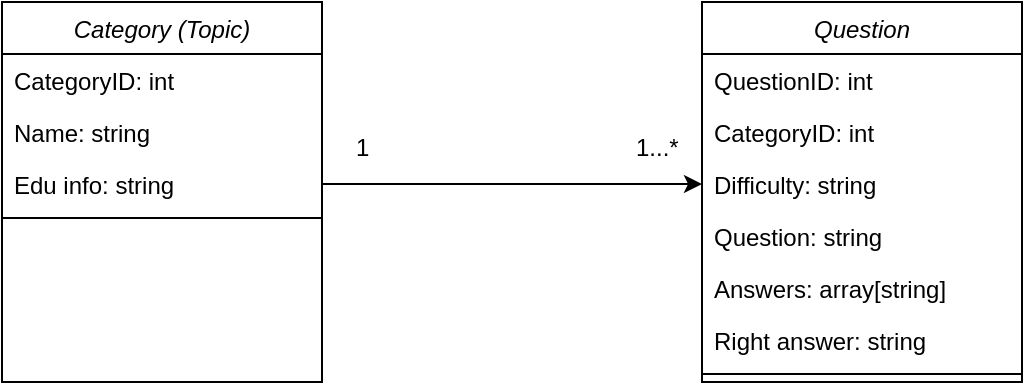 <mxfile version="24.4.6" type="device">
  <diagram id="C5RBs43oDa-KdzZeNtuy" name="Page-1">
    <mxGraphModel dx="1050" dy="1734" grid="1" gridSize="10" guides="1" tooltips="1" connect="1" arrows="1" fold="1" page="1" pageScale="1" pageWidth="827" pageHeight="1169" math="0" shadow="0">
      <root>
        <mxCell id="WIyWlLk6GJQsqaUBKTNV-0" />
        <mxCell id="WIyWlLk6GJQsqaUBKTNV-1" parent="WIyWlLk6GJQsqaUBKTNV-0" />
        <mxCell id="Jych7c4z1oakYiwQPhgO-0" value="Category (Topic)" style="swimlane;fontStyle=2;align=center;verticalAlign=top;childLayout=stackLayout;horizontal=1;startSize=26;horizontalStack=0;resizeParent=1;resizeLast=0;collapsible=1;marginBottom=0;rounded=0;shadow=0;strokeWidth=1;" parent="WIyWlLk6GJQsqaUBKTNV-1" vertex="1">
          <mxGeometry x="159" y="-1049" width="160" height="190" as="geometry">
            <mxRectangle x="230" y="140" width="160" height="26" as="alternateBounds" />
          </mxGeometry>
        </mxCell>
        <mxCell id="Jych7c4z1oakYiwQPhgO-3" value="CategoryID: int" style="text;align=left;verticalAlign=top;spacingLeft=4;spacingRight=4;overflow=hidden;rotatable=0;points=[[0,0.5],[1,0.5]];portConstraint=eastwest;rounded=0;shadow=0;html=0;" parent="Jych7c4z1oakYiwQPhgO-0" vertex="1">
          <mxGeometry y="26" width="160" height="26" as="geometry" />
        </mxCell>
        <mxCell id="Jych7c4z1oakYiwQPhgO-1" value="Name: string" style="text;align=left;verticalAlign=top;spacingLeft=4;spacingRight=4;overflow=hidden;rotatable=0;points=[[0,0.5],[1,0.5]];portConstraint=eastwest;" parent="Jych7c4z1oakYiwQPhgO-0" vertex="1">
          <mxGeometry y="52" width="160" height="26" as="geometry" />
        </mxCell>
        <mxCell id="Jych7c4z1oakYiwQPhgO-2" value="Edu info: string" style="text;align=left;verticalAlign=top;spacingLeft=4;spacingRight=4;overflow=hidden;rotatable=0;points=[[0,0.5],[1,0.5]];portConstraint=eastwest;rounded=0;shadow=0;html=0;" parent="Jych7c4z1oakYiwQPhgO-0" vertex="1">
          <mxGeometry y="78" width="160" height="26" as="geometry" />
        </mxCell>
        <mxCell id="Jych7c4z1oakYiwQPhgO-6" value="" style="line;html=1;strokeWidth=1;align=left;verticalAlign=middle;spacingTop=-1;spacingLeft=3;spacingRight=3;rotatable=0;labelPosition=right;points=[];portConstraint=eastwest;" parent="Jych7c4z1oakYiwQPhgO-0" vertex="1">
          <mxGeometry y="104" width="160" height="8" as="geometry" />
        </mxCell>
        <mxCell id="Jych7c4z1oakYiwQPhgO-7" value="Question" style="swimlane;fontStyle=2;align=center;verticalAlign=top;childLayout=stackLayout;horizontal=1;startSize=26;horizontalStack=0;resizeParent=1;resizeLast=0;collapsible=1;marginBottom=0;rounded=0;shadow=0;strokeWidth=1;" parent="WIyWlLk6GJQsqaUBKTNV-1" vertex="1">
          <mxGeometry x="509" y="-1049" width="160" height="190" as="geometry">
            <mxRectangle x="230" y="140" width="160" height="26" as="alternateBounds" />
          </mxGeometry>
        </mxCell>
        <mxCell id="NrnIxT26Gk2GD9l7ukqq-0" value="QuestionID: int" style="text;align=left;verticalAlign=top;spacingLeft=4;spacingRight=4;overflow=hidden;rotatable=0;points=[[0,0.5],[1,0.5]];portConstraint=eastwest;rounded=0;shadow=0;html=0;" vertex="1" parent="Jych7c4z1oakYiwQPhgO-7">
          <mxGeometry y="26" width="160" height="26" as="geometry" />
        </mxCell>
        <mxCell id="NrnIxT26Gk2GD9l7ukqq-1" value="CategoryID: int" style="text;align=left;verticalAlign=top;spacingLeft=4;spacingRight=4;overflow=hidden;rotatable=0;points=[[0,0.5],[1,0.5]];portConstraint=eastwest;rounded=0;shadow=0;html=0;" vertex="1" parent="Jych7c4z1oakYiwQPhgO-7">
          <mxGeometry y="52" width="160" height="26" as="geometry" />
        </mxCell>
        <mxCell id="Jych7c4z1oakYiwQPhgO-8" value="Difficulty: string" style="text;align=left;verticalAlign=top;spacingLeft=4;spacingRight=4;overflow=hidden;rotatable=0;points=[[0,0.5],[1,0.5]];portConstraint=eastwest;rounded=0;shadow=0;html=0;" parent="Jych7c4z1oakYiwQPhgO-7" vertex="1">
          <mxGeometry y="78" width="160" height="26" as="geometry" />
        </mxCell>
        <mxCell id="Jych7c4z1oakYiwQPhgO-9" value="Question: string" style="text;align=left;verticalAlign=top;spacingLeft=4;spacingRight=4;overflow=hidden;rotatable=0;points=[[0,0.5],[1,0.5]];portConstraint=eastwest;rounded=0;shadow=0;html=0;" parent="Jych7c4z1oakYiwQPhgO-7" vertex="1">
          <mxGeometry y="104" width="160" height="26" as="geometry" />
        </mxCell>
        <mxCell id="Jych7c4z1oakYiwQPhgO-12" value="Answers: array[string]" style="text;align=left;verticalAlign=top;spacingLeft=4;spacingRight=4;overflow=hidden;rotatable=0;points=[[0,0.5],[1,0.5]];portConstraint=eastwest;rounded=0;shadow=0;html=0;" parent="Jych7c4z1oakYiwQPhgO-7" vertex="1">
          <mxGeometry y="130" width="160" height="26" as="geometry" />
        </mxCell>
        <mxCell id="Jych7c4z1oakYiwQPhgO-10" value="Right answer: string" style="text;align=left;verticalAlign=top;spacingLeft=4;spacingRight=4;overflow=hidden;rotatable=0;points=[[0,0.5],[1,0.5]];portConstraint=eastwest;rounded=0;shadow=0;html=0;" parent="Jych7c4z1oakYiwQPhgO-7" vertex="1">
          <mxGeometry y="156" width="160" height="26" as="geometry" />
        </mxCell>
        <mxCell id="Jych7c4z1oakYiwQPhgO-11" value="" style="line;html=1;strokeWidth=1;align=left;verticalAlign=middle;spacingTop=-1;spacingLeft=3;spacingRight=3;rotatable=0;labelPosition=right;points=[];portConstraint=eastwest;" parent="Jych7c4z1oakYiwQPhgO-7" vertex="1">
          <mxGeometry y="182" width="160" height="8" as="geometry" />
        </mxCell>
        <mxCell id="NrnIxT26Gk2GD9l7ukqq-3" style="edgeStyle=orthogonalEdgeStyle;rounded=0;orthogonalLoop=1;jettySize=auto;html=1;entryX=0;entryY=0.5;entryDx=0;entryDy=0;" edge="1" parent="WIyWlLk6GJQsqaUBKTNV-1" source="Jych7c4z1oakYiwQPhgO-2" target="Jych7c4z1oakYiwQPhgO-8">
          <mxGeometry relative="1" as="geometry" />
        </mxCell>
        <mxCell id="NrnIxT26Gk2GD9l7ukqq-4" value="1" style="text;align=left;verticalAlign=top;spacingLeft=4;spacingRight=4;overflow=hidden;rotatable=0;points=[[0,0.5],[1,0.5]];portConstraint=eastwest;rounded=0;shadow=0;html=0;" vertex="1" parent="WIyWlLk6GJQsqaUBKTNV-1">
          <mxGeometry x="330" y="-990" width="21" height="26" as="geometry" />
        </mxCell>
        <mxCell id="NrnIxT26Gk2GD9l7ukqq-5" value="1...*" style="text;align=left;verticalAlign=top;spacingLeft=4;spacingRight=4;overflow=hidden;rotatable=0;points=[[0,0.5],[1,0.5]];portConstraint=eastwest;rounded=0;shadow=0;html=0;" vertex="1" parent="WIyWlLk6GJQsqaUBKTNV-1">
          <mxGeometry x="470" y="-990" width="40" height="26" as="geometry" />
        </mxCell>
      </root>
    </mxGraphModel>
  </diagram>
</mxfile>
